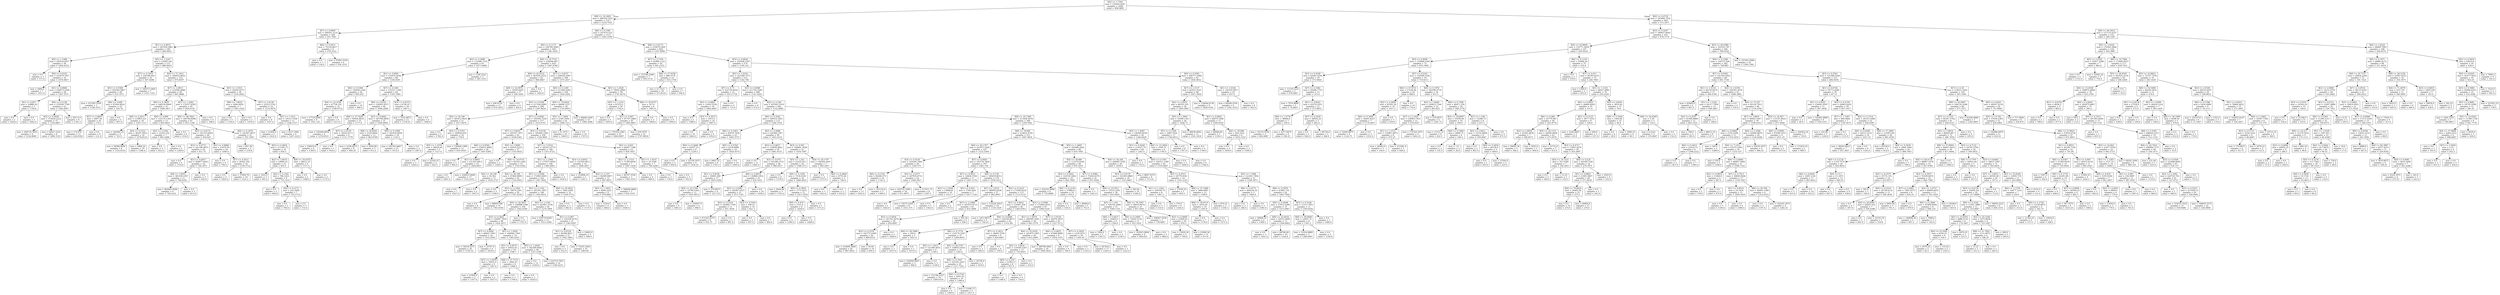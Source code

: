 digraph Tree {
node [shape=box] ;
0 [label="X[5] <= 1.7501\nmse = 332650.4281\nsamples = 2000\nvalue = 996.9805"] ;
1 [label="X[8] <= 16.2693\nmse = 268354.5355\nsamples = 1317\nvalue = 1216.7555"] ;
0 -> 1 [labeldistance=2.5, labelangle=45, headlabel="True"] ;
2 [label="X[7] <= 4.9999\nmse = 299201.2125\nsamples = 204\nvalue = 951.7941"] ;
1 -> 2 ;
3 [label="X[1] <= 0.9072\nmse = 287636.5861\nsamples = 195\nvalue = 982.8821"] ;
2 -> 3 ;
4 [label="X[5] <= 1.1488\nmse = 293034.6537\nsamples = 38\nvalue = 1404.6316"] ;
3 -> 4 ;
5 [label="mse = 0.0\nsamples = 3\nvalue = 571.0"] ;
4 -> 5 ;
6 [label="X[6] <= 0.0332\nmse = 253479.7927\nsamples = 35\nvalue = 1476.0857"] ;
4 -> 6 ;
7 [label="mse = 3468.0\nsamples = 7\nvalue = 1911.0"] ;
6 -> 7 ;
8 [label="X[1] <= 0.8884\nmse = 256873.2296\nsamples = 28\nvalue = 1367.3571"] ;
6 -> 8 ;
9 [label="X[1] <= 0.857\nmse = 10888.56\nsamples = 5\nvalue = 1756.8"] ;
8 -> 9 ;
10 [label="mse = 0.0\nsamples = 2\nvalue = 1629.0"] ;
9 -> 10 ;
11 [label="mse = 0.0\nsamples = 3\nvalue = 1842.0"] ;
9 -> 11 ;
12 [label="X[0] <= 0.1158\nmse = 270209.7769\nsamples = 23\nvalue = 1282.6957"] ;
8 -> 12 ;
13 [label="X[3] <= 0.5828\nmse = 374420.2222\nsamples = 15\nvalue = 1336.6667"] ;
12 -> 13 ;
14 [label="mse = 569718.7654\nsamples = 9\nvalue = 1234.8889"] ;
13 -> 14 ;
15 [label="mse = 42627.2222\nsamples = 6\nvalue = 1489.3333"] ;
13 -> 15 ;
16 [label="mse = 59113.0\nsamples = 8\nvalue = 1181.5"] ;
12 -> 16 ;
17 [label="X[5] <= 1.2147\nmse = 232857.84\nsamples = 157\nvalue = 880.8025"] ;
3 -> 17 ;
18 [label="X[7] <= 4.3414\nmse = 256196.942\nsamples = 35\nvalue = 567.0286"] ;
17 -> 18 ;
19 [label="X[3] <= 0.5589\nmse = 203562.5867\nsamples = 28\nvalue = 433.3571"] ;
18 -> 19 ;
20 [label="mse = 257283.5556\nsamples = 3\nvalue = 1338.3333"] ;
19 -> 20 ;
21 [label="X[6] <= 0.699\nmse = 87044.9024\nsamples = 25\nvalue = 324.76"] ;
19 -> 21 ;
22 [label="X[7] <= 2.8693\nmse = 2867.56\nsamples = 20\nvalue = 179.2"] ;
21 -> 22 ;
23 [label="mse = 174.876\nsamples = 11\nvalue = 226.8182"] ;
22 -> 23 ;
24 [label="mse = 0.0\nsamples = 9\nvalue = 121.0"] ;
22 -> 24 ;
25 [label="mse = 0.0\nsamples = 5\nvalue = 907.0"] ;
21 -> 25 ;
26 [label="mse = 109373.3469\nsamples = 7\nvalue = 1101.7143"] ;
18 -> 26 ;
27 [label="X[4] <= 71.3412\nmse = 189814.0822\nsamples = 122\nvalue = 970.8197"] ;
17 -> 27 ;
28 [label="X[7] <= 2.0813\nmse = 214366.4886\nsamples = 96\nvalue = 905.9688"] ;
27 -> 28 ;
29 [label="X[0] <= 0.3629\nmse = 248234.9469\nsamples = 31\nvalue = 1090.3871"] ;
28 -> 29 ;
30 [label="X[6] <= 0.2411\nmse = 114963.321\nsamples = 18\nvalue = 1397.1111"] ;
29 -> 30 ;
31 [label="mse = 263682.25\nsamples = 2\nvalue = 743.5"] ;
30 -> 31 ;
32 [label="X[3] <= 0.5322\nmse = 36297.4023\nsamples = 16\nvalue = 1478.8125"] ;
30 -> 32 ;
33 [label="mse = 59586.8056\nsamples = 6\nvalue = 1332.8333"] ;
32 -> 33 ;
34 [label="mse = 1866.24\nsamples = 10\nvalue = 1566.4"] ;
32 -> 34 ;
35 [label="X[6] <= 0.699\nmse = 122135.1361\nsamples = 13\nvalue = 665.6923"] ;
29 -> 35 ;
36 [label="X[2] <= 2.5302\nmse = 32165.102\nsamples = 7\nvalue = 965.4286"] ;
35 -> 36 ;
37 [label="mse = 0.0\nsamples = 5\nvalue = 852.0"] ;
36 -> 37 ;
38 [label="mse = 0.0\nsamples = 2\nvalue = 1249.0"] ;
36 -> 38 ;
39 [label="mse = 0.0\nsamples = 6\nvalue = 316.0"] ;
35 -> 39 ;
40 [label="X[1] <= 1.1962\nmse = 174257.8305\nsamples = 65\nvalue = 818.0154"] ;
28 -> 40 ;
41 [label="X[4] <= 48.7843\nmse = 166789.6098\nsamples = 61\nvalue = 852.1148"] ;
40 -> 41 ;
42 [label="X[3] <= 0.6174\nmse = 161510.0944\nsamples = 40\nvalue = 930.825"] ;
41 -> 42 ;
43 [label="X[3] <= 0.4773\nmse = 241186.0875\nsamples = 20\nvalue = 811.75"] ;
42 -> 43 ;
44 [label="mse = 0.0\nsamples = 4\nvalue = 1154.0"] ;
43 -> 44 ;
45 [label="X[3] <= 0.6057\nmse = 264877.9023\nsamples = 16\nvalue = 726.1875"] ;
43 -> 45 ;
46 [label="X[8] <= 3.0651\nmse = 381439.2397\nsamples = 11\nvalue = 760.8182"] ;
45 -> 46 ;
47 [label="mse = 465463.9506\nsamples = 9\nvalue = 749.2222"] ;
46 -> 47 ;
48 [label="mse = 0.0\nsamples = 2\nvalue = 813.0"] ;
46 -> 48 ;
49 [label="mse = 0.0\nsamples = 5\nvalue = 650.0"] ;
45 -> 49 ;
50 [label="X[1] <= 0.9884\nmse = 53476.39\nsamples = 20\nvalue = 1049.9"] ;
42 -> 50 ;
51 [label="mse = 0.0\nsamples = 6\nvalue = 794.0"] ;
50 -> 51 ;
52 [label="X[7] <= 4.5012\nmse = 36302.102\nsamples = 14\nvalue = 1159.5714"] ;
50 -> 52 ;
53 [label="mse = 0.0\nsamples = 4\nvalue = 1003.0"] ;
52 -> 53 ;
54 [label="mse = 37094.76\nsamples = 10\nvalue = 1222.2"] ;
52 -> 54 ;
55 [label="X[0] <= 0.1676\nmse = 142567.9637\nsamples = 21\nvalue = 702.1905"] ;
41 -> 55 ;
56 [label="mse = 807.36\nsamples = 5\nvalue = 278.8"] ;
55 -> 56 ;
57 [label="X[3] <= 0.4834\nmse = 113343.75\nsamples = 16\nvalue = 834.5"] ;
55 -> 57 ;
58 [label="X[2] <= 3.9474\nmse = 10090.25\nsamples = 12\nvalue = 655.5"] ;
57 -> 58 ;
59 [label="mse = 1922.0\nsamples = 3\nvalue = 491.0"] ;
58 -> 59 ;
60 [label="X[2] <= 5.1342\nmse = 786.2222\nsamples = 9\nvalue = 710.3333"] ;
58 -> 60 ;
61 [label="mse = 0.0\nsamples = 2\nvalue = 664.0"] ;
60 -> 61 ;
62 [label="X[0] <= 0.2171\nmse = 222.2449\nsamples = 7\nvalue = 723.5714"] ;
60 -> 62 ;
63 [label="mse = 0.0\nsamples = 2\nvalue = 700.0"] ;
62 -> 63 ;
64 [label="mse = 0.0\nsamples = 5\nvalue = 733.0"] ;
62 -> 64 ;
65 [label="X[8] <= 10.6376\nmse = 38612.25\nsamples = 4\nvalue = 1371.5"] ;
57 -> 65 ;
66 [label="mse = 0.0\nsamples = 2\nvalue = 1568.0"] ;
65 -> 66 ;
67 [label="mse = 0.0\nsamples = 2\nvalue = 1175.0"] ;
65 -> 67 ;
68 [label="mse = 0.0\nsamples = 4\nvalue = 298.0"] ;
40 -> 68 ;
69 [label="X[1] <= 1.0531\nmse = 26294.4275\nsamples = 26\nvalue = 1210.2692"] ;
27 -> 69 ;
70 [label="X[8] <= 7.6035\nmse = 5094.6939\nsamples = 7\nvalue = 1363.1429"] ;
69 -> 70 ;
71 [label="mse = 0.0\nsamples = 5\nvalue = 1318.0"] ;
70 -> 71 ;
72 [label="mse = 0.0\nsamples = 2\nvalue = 1476.0"] ;
70 -> 72 ;
73 [label="X[7] <= 2.0139\nmse = 22322.5762\nsamples = 19\nvalue = 1153.9474"] ;
69 -> 73 ;
74 [label="mse = 0.0\nsamples = 8\nvalue = 1027.0"] ;
73 -> 74 ;
75 [label="X[1] <= 1.1411\nmse = 18312.7438\nsamples = 11\nvalue = 1246.2727"] ;
73 -> 75 ;
76 [label="mse = 21904.0\nsamples = 2\nvalue = 1422.0"] ;
75 -> 76 ;
77 [label="mse = 9127.5062\nsamples = 9\nvalue = 1207.2222"] ;
75 -> 77 ;
78 [label="X[6] <= 0.5413\nmse = 75129.0617\nsamples = 9\nvalue = 278.2222"] ;
2 -> 78 ;
79 [label="mse = 0.0\nsamples = 3\nvalue = 134.0"] ;
78 -> 79 ;
80 [label="mse = 97093.5556\nsamples = 6\nvalue = 350.3333"] ;
78 -> 80 ;
81 [label="X[0] <= 0.1385\nmse = 247474.523\nsamples = 1113\nvalue = 1265.3199"] ;
1 -> 81 ;
82 [label="X[0] <= 0.1173\nmse = 236799.5649\nsamples = 509\nvalue = 1381.0295"] ;
81 -> 82 ;
83 [label="X[2] <= 4.2948\nmse = 172268.7335\nsamples = 91\nvalue = 1077.6484"] ;
82 -> 83 ;
84 [label="X[1] <= 0.9991\nmse = 155970.5656\nsamples = 88\nvalue = 1104.6591"] ;
83 -> 84 ;
85 [label="X[0] <= 0.1004\nmse = 150050.2344\nsamples = 24\nvalue = 893.625"] ;
84 -> 85 ;
86 [label="X[4] <= 22.2794\nmse = 47736.352\nsamples = 14\nvalue = 1189.0714"] ;
85 -> 86 ;
87 [label="mse = 17724.6094\nsamples = 8\nvalue = 1021.125"] ;
86 -> 87 ;
88 [label="mse = 0.0\nsamples = 6\nvalue = 1413.0"] ;
86 -> 88 ;
89 [label="mse = 0.0\nsamples = 10\nvalue = 480.0"] ;
85 -> 89 ;
90 [label="X[7] <= 4.1061\nmse = 135227.1306\nsamples = 64\nvalue = 1183.7969"] ;
84 -> 90 ;
91 [label="X[6] <= 0.0341\nmse = 158265.4537\nsamples = 46\nvalue = 1096.2609"] ;
90 -> 91 ;
92 [label="X[8] <= 27.7658\nmse = 95630.6933\nsamples = 15\nvalue = 1177.8"] ;
91 -> 92 ;
93 [label="mse = 105366.8056\nsamples = 6\nvalue = 1276.8333"] ;
92 -> 93 ;
94 [label="X[7] <= 2.0139\nmse = 78242.6173\nsamples = 9\nvalue = 1111.7778"] ;
92 -> 94 ;
95 [label="mse = 106032.0\nsamples = 4\nvalue = 1309.0"] ;
94 -> 95 ;
96 [label="mse = 0.0\nsamples = 5\nvalue = 954.0"] ;
94 -> 96 ;
97 [label="X[3] <= 0.6062\nmse = 183798.8658\nsamples = 31\nvalue = 1056.8065"] ;
91 -> 97 ;
98 [label="X[8] <= 26.8503\nmse = 5120.8402\nsamples = 13\nvalue = 963.0769"] ;
97 -> 98 ;
99 [label="mse = 2146.6875\nsamples = 8\nvalue = 994.25"] ;
98 -> 99 ;
100 [label="mse = 5836.96\nsamples = 5\nvalue = 913.2"] ;
98 -> 100 ;
101 [label="X[0] <= 0.1068\nmse = 301916.8056\nsamples = 18\nvalue = 1124.5"] ;
97 -> 101 ;
102 [label="mse = 345762.6667\nsamples = 15\nvalue = 1072.0"] ;
101 -> 102 ;
103 [label="mse = 0.0\nsamples = 3\nvalue = 1387.0"] ;
101 -> 103 ;
104 [label="X[3] <= 0.6375\nmse = 6726.25\nsamples = 18\nvalue = 1407.5"] ;
90 -> 104 ;
105 [label="mse = 7522.6875\nsamples = 12\nvalue = 1378.25"] ;
104 -> 105 ;
106 [label="mse = 0.0\nsamples = 6\nvalue = 1466.0"] ;
104 -> 106 ;
107 [label="mse = 1184.2222\nsamples = 3\nvalue = 285.3333"] ;
83 -> 107 ;
108 [label="X[4] <= 18.7732\nmse = 226448.487\nsamples = 418\nvalue = 1447.0766"] ;
82 -> 108 ;
109 [label="X[8] <= 42.9122\nmse = 367634.2222\nsamples = 24\nvalue = 984.6667"] ;
108 -> 109 ;
110 [label="X[8] <= 32.0976\nmse = 10450.6021\nsamples = 17\nvalue = 599.5294"] ;
109 -> 110 ;
111 [label="mse = 206.6116\nsamples = 11\nvalue = 674.5455"] ;
110 -> 111 ;
112 [label="mse = 0.0\nsamples = 6\nvalue = 462.0"] ;
110 -> 112 ;
113 [label="mse = 0.0\nsamples = 7\nvalue = 1920.0"] ;
109 -> 113 ;
114 [label="X[7] <= 4.6557\nmse = 204030.2097\nsamples = 394\nvalue = 1475.2437"] ;
108 -> 114 ;
115 [label="X[0] <= 0.1209\nmse = 211065.0262\nsamples = 336\nvalue = 1429.2262"] ;
114 -> 115 ;
116 [label="X[3] <= 0.5504\nmse = 217240.0985\nsamples = 298\nvalue = 1387.8624"] ;
115 -> 116 ;
117 [label="X[4] <= 28.196\nmse = 305412.9025\nsamples = 21\nvalue = 1017.0476"] ;
116 -> 117 ;
118 [label="mse = 0.0\nsamples = 5\nvalue = 1782.0"] ;
117 -> 118 ;
119 [label="X[3] <= 0.5355\nmse = 160850.625\nsamples = 16\nvalue = 778.0"] ;
117 -> 119 ;
120 [label="X[5] <= 1.1978\nmse = 36929.44\nsamples = 5\nvalue = 1127.4"] ;
119 -> 120 ;
121 [label="mse = 0.0\nsamples = 3\nvalue = 1264.0"] ;
120 -> 121 ;
122 [label="mse = 22350.25\nsamples = 2\nvalue = 922.5"] ;
120 -> 122 ;
123 [label="mse = 136464.1488\nsamples = 11\nvalue = 619.1818"] ;
119 -> 123 ;
124 [label="X[7] <= 0.0093\nmse = 199340.7539\nsamples = 277\nvalue = 1415.9747"] ;
116 -> 124 ;
125 [label="X[7] <= 0.0019\nmse = 160197.7457\nsamples = 83\nvalue = 1638.0361"] ;
124 -> 125 ;
126 [label="X[6] <= 0.0564\nmse = 230012.4985\nsamples = 26\nvalue = 1407.0385"] ;
125 -> 126 ;
127 [label="mse = 0.0\nsamples = 3\nvalue = 965.0"] ;
126 -> 127 ;
128 [label="X[1] <= 0.8893\nmse = 231203.0813\nsamples = 23\nvalue = 1464.6957"] ;
126 -> 128 ;
129 [label="mse = 0.0\nsamples = 6\nvalue = 1891.0"] ;
128 -> 129 ;
130 [label="mse = 226023.9446\nsamples = 17\nvalue = 1314.2353"] ;
128 -> 130 ;
131 [label="X[5] <= 1.0985\nmse = 92910.5214\nsamples = 57\nvalue = 1743.4035"] ;
125 -> 131 ;
132 [label="mse = 0.0\nsamples = 2\nvalue = 1204.0"] ;
131 -> 132 ;
133 [label="X[8] <= 16.9735\nmse = 85324.1269\nsamples = 55\nvalue = 1763.0182"] ;
131 -> 133 ;
134 [label="X[4] <= 28.196\nmse = 92.562\nsamples = 11\nvalue = 1934.2727"] ;
133 -> 134 ;
135 [label="mse = 0.0\nsamples = 7\nvalue = 1927.0"] ;
134 -> 135 ;
136 [label="mse = 0.0\nsamples = 4\nvalue = 1947.0"] ;
134 -> 136 ;
137 [label="X[4] <= 28.196\nmse = 97466.9809\nsamples = 44\nvalue = 1720.2045"] ;
133 -> 137 ;
138 [label="mse = 0.0\nsamples = 5\nvalue = 1199.0"] ;
137 -> 138 ;
139 [label="X[2] <= 2.1092\nmse = 70670.2301\nsamples = 39\nvalue = 1787.0256"] ;
137 -> 139 ;
140 [label="mse = 0.0\nsamples = 8\nvalue = 1801.0"] ;
139 -> 140 ;
141 [label="mse = 88844.308\nsamples = 31\nvalue = 1783.4194"] ;
139 -> 141 ;
142 [label="X[3] <= 0.6156\nmse = 185964.3392\nsamples = 194\nvalue = 1320.9691"] ;
124 -> 142 ;
143 [label="X[7] <= 3.5522\nmse = 182553.4715\nsamples = 180\nvalue = 1351.4722"] ;
142 -> 143 ;
144 [label="X[1] <= 1.1084\nmse = 175873.4959\nsamples = 166\nvalue = 1380.5843"] ;
143 -> 144 ;
145 [label="X[7] <= 2.9299\nmse = 172963.0093\nsamples = 162\nvalue = 1367.3642"] ;
144 -> 145 ;
146 [label="X[2] <= 2.1192\nmse = 181201.1857\nsamples = 148\nvalue = 1392.6014"] ;
145 -> 146 ;
147 [label="X[4] <= 44.5657\nmse = 146888.5396\nsamples = 104\nvalue = 1442.6346"] ;
146 -> 147 ;
148 [label="X[3] <= 0.5642\nmse = 150097.7018\nsamples = 98\nvalue = 1424.3673"] ;
147 -> 148 ;
149 [label="X[7] <= 0.4094\nmse = 69825.7483\nsamples = 24\nvalue = 1552.4583"] ;
148 -> 149 ;
150 [label="mse = 78218.5275\nsamples = 20\nvalue = 1539.35"] ;
149 -> 150 ;
151 [label="mse = 22707.0\nsamples = 4\nvalue = 1618.0"] ;
149 -> 151 ;
152 [label="X[1] <= 1.0505\nmse = 169084.7394\nsamples = 74\nvalue = 1382.8243"] ;
148 -> 152 ;
153 [label="X[1] <= 0.9574\nmse = 54032.61\nsamples = 10\nvalue = 1546.7"] ;
152 -> 153 ;
154 [label="X[7] <= 1.6478\nmse = 78552.0\nsamples = 4\nvalue = 1367.0"] ;
153 -> 154 ;
155 [label="mse = 21904.0\nsamples = 2\nvalue = 1107.0"] ;
154 -> 155 ;
156 [label="mse = 0.0\nsamples = 2\nvalue = 1627.0"] ;
154 -> 156 ;
157 [label="X[8] <= 27.7372\nmse = 1806.25\nsamples = 6\nvalue = 1666.5"] ;
153 -> 157 ;
158 [label="mse = 0.0\nsamples = 3\nvalue = 1709.0"] ;
157 -> 158 ;
159 [label="mse = 0.0\nsamples = 3\nvalue = 1624.0"] ;
157 -> 159 ;
160 [label="X[5] <= 1.2028\nmse = 182209.8584\nsamples = 64\nvalue = 1357.2188"] ;
152 -> 160 ;
161 [label="mse = 0.0\nsamples = 12\nvalue = 1430.0"] ;
160 -> 161 ;
162 [label="mse = 222753.7825\nsamples = 52\nvalue = 1340.4231"] ;
160 -> 162 ;
163 [label="mse = 0.0\nsamples = 6\nvalue = 1741.0"] ;
147 -> 163 ;
164 [label="X[2] <= 2.1362\nmse = 242401.3156\nsamples = 44\nvalue = 1274.3409"] ;
146 -> 164 ;
165 [label="mse = 476718.6391\nsamples = 13\nvalue = 1013.2308"] ;
164 -> 165 ;
166 [label="X[1] <= 0.887\nmse = 103558.4579\nsamples = 31\nvalue = 1383.8387"] ;
164 -> 166 ;
167 [label="X[1] <= 0.8728\nmse = 90398.8011\nsamples = 27\nvalue = 1441.2963"] ;
166 -> 167 ;
168 [label="mse = 0.0\nsamples = 2\nvalue = 912.0"] ;
167 -> 168 ;
169 [label="mse = 73425.3504\nsamples = 25\nvalue = 1483.64"] ;
167 -> 169 ;
170 [label="mse = 19683.0\nsamples = 4\nvalue = 996.0"] ;
166 -> 170 ;
171 [label="X[8] <= 18.5622\nmse = 7962.2449\nsamples = 14\nvalue = 1100.5714"] ;
145 -> 171 ;
172 [label="mse = 0.0\nsamples = 2\nvalue = 882.0"] ;
171 -> 172 ;
173 [label="mse = 0.0\nsamples = 12\nvalue = 1137.0"] ;
171 -> 173 ;
174 [label="mse = 0.0\nsamples = 4\nvalue = 1916.0"] ;
144 -> 174 ;
175 [label="X[3] <= 0.6052\nmse = 132556.0612\nsamples = 14\nvalue = 1006.2857"] ;
143 -> 175 ;
176 [label="mse = 310806.25\nsamples = 2\nvalue = 1241.5"] ;
175 -> 176 ;
177 [label="X[2] <= 2.107\nmse = 92089.9097\nsamples = 12\nvalue = 967.0833"] ;
175 -> 177 ;
178 [label="X[5] <= 1.1825\nmse = 6694.2222\nsamples = 9\nvalue = 978.6667"] ;
177 -> 178 ;
179 [label="mse = 7220.0\nsamples = 6\nvalue = 948.0"] ;
178 -> 179 ;
180 [label="mse = 0.0\nsamples = 3\nvalue = 1040.0"] ;
178 -> 180 ;
181 [label="mse = 346666.8889\nsamples = 3\nvalue = 932.3333"] ;
177 -> 181 ;
182 [label="X[3] <= 0.655\nmse = 64047.7398\nsamples = 14\nvalue = 928.7857"] ;
142 -> 182 ;
183 [label="X[2] <= 2.1514\nmse = 71390.6939\nsamples = 7\nvalue = 1097.1429"] ;
182 -> 183 ;
184 [label="mse = 40707.5556\nsamples = 3\nvalue = 1365.3333"] ;
183 -> 184 ;
185 [label="mse = 0.0\nsamples = 4\nvalue = 896.0"] ;
183 -> 185 ;
186 [label="X[1] <= 1.0531\nmse = 16.5306\nsamples = 7\nvalue = 760.4286"] ;
182 -> 186 ;
187 [label="mse = 0.0\nsamples = 2\nvalue = 754.0"] ;
186 -> 187 ;
188 [label="mse = 0.0\nsamples = 5\nvalue = 763.0"] ;
186 -> 188 ;
189 [label="X[4] <= 79.6024\nmse = 44000.1337\nsamples = 38\nvalue = 1753.6053"] ;
115 -> 189 ;
190 [label="X[5] <= 1.3944\nmse = 2340.3594\nsamples = 24\nvalue = 1690.125"] ;
189 -> 190 ;
191 [label="mse = 51.1071\nsamples = 14\nvalue = 1649.5"] ;
190 -> 191 ;
192 [label="mse = 0.0\nsamples = 10\nvalue = 1747.0"] ;
190 -> 192 ;
193 [label="mse = 96666.2449\nsamples = 14\nvalue = 1862.4286"] ;
189 -> 193 ;
194 [label="X[5] <= 1.2028\nmse = 79942.2806\nsamples = 58\nvalue = 1741.8276"] ;
114 -> 194 ;
195 [label="X[5] <= 1.1233\nmse = 81553.2\nsamples = 50\nvalue = 1702.6"] ;
194 -> 195 ;
196 [label="mse = 0.0\nsamples = 5\nvalue = 1855.0"] ;
195 -> 196 ;
197 [label="X[1] <= 0.997\nmse = 87747.2889\nsamples = 45\nvalue = 1685.6667"] ;
195 -> 197 ;
198 [label="mse = 170352.2382\nsamples = 23\nvalue = 1664.6087"] ;
197 -> 198 ;
199 [label="mse = 439.3079\nsamples = 22\nvalue = 1707.6818"] ;
197 -> 199 ;
200 [label="X[8] <= 29.4757\nmse = 147.0\nsamples = 8\nvalue = 1987.0"] ;
194 -> 200 ;
201 [label="mse = 0.0\nsamples = 2\nvalue = 1966.0"] ;
200 -> 201 ;
202 [label="mse = 0.0\nsamples = 6\nvalue = 1994.0"] ;
200 -> 202 ;
203 [label="X[6] <= 0.0173\nmse = 235679.3495\nsamples = 604\nvalue = 1167.8096"] ;
81 -> 203 ;
204 [label="X[7] <= 2.7339\nmse = 61980.1122\nsamples = 30\nvalue = 641.2333"] ;
203 -> 204 ;
205 [label="mse = 153186.2449\nsamples = 7\nvalue = 930.5714"] ;
204 -> 205 ;
206 [label="X[8] <= 27.6258\nmse = 988.3176\nsamples = 23\nvalue = 553.1739"] ;
204 -> 206 ;
207 [label="mse = 21.1523\nsamples = 16\nvalue = 573.8125"] ;
206 -> 207 ;
208 [label="mse = 0.0\nsamples = 7\nvalue = 506.0"] ;
206 -> 208 ;
209 [label="X[3] <= 0.6828\nmse = 229508.1587\nsamples = 574\nvalue = 1195.331"] ;
203 -> 209 ;
210 [label="X[5] <= 1.0234\nmse = 222189.7275\nsamples = 512\nvalue = 1162.748"] ;
209 -> 210 ;
211 [label="X[7] <= 4.73\nmse = 232730.6654\nsamples = 23\nvalue = 1613.1739"] ;
210 -> 211 ;
212 [label="X[3] <= 0.4801\nmse = 11043.5556\nsamples = 18\nvalue = 1862.6667"] ;
211 -> 212 ;
213 [label="mse = 0.0\nsamples = 2\nvalue = 1588.0"] ;
212 -> 213 ;
214 [label="X[3] <= 0.5673\nmse = 1815.0\nsamples = 16\nvalue = 1897.0"] ;
212 -> 214 ;
215 [label="mse = 0.0\nsamples = 10\nvalue = 1864.0"] ;
214 -> 215 ;
216 [label="mse = 0.0\nsamples = 6\nvalue = 1952.0"] ;
214 -> 216 ;
217 [label="mse = 0.0\nsamples = 5\nvalue = 715.0"] ;
211 -> 217 ;
218 [label="X[1] <= 0.8386\nmse = 211702.5283\nsamples = 489\nvalue = 1141.5624"] ;
210 -> 218 ;
219 [label="mse = 0.0\nsamples = 8\nvalue = 472.0"] ;
218 -> 219 ;
220 [label="X[2] <= 2.148\nmse = 207643.1919\nsamples = 481\nvalue = 1152.6985"] ;
218 -> 220 ;
221 [label="X[6] <= 0.3542\nmse = 168510.1823\nsamples = 112\nvalue = 1294.1518"] ;
220 -> 221 ;
222 [label="X[6] <= 0.1003\nmse = 95874.7438\nsamples = 22\nvalue = 1665.2727"] ;
221 -> 222 ;
223 [label="X[0] <= 0.2666\nmse = 91027.25\nsamples = 6\nvalue = 1239.5"] ;
222 -> 223 ;
224 [label="mse = 0.0\nsamples = 2\nvalue = 850.0"] ;
223 -> 224 ;
225 [label="mse = 22758.1875\nsamples = 4\nvalue = 1434.25"] ;
223 -> 225 ;
226 [label="X[0] <= 0.2704\nmse = 4218.8086\nsamples = 16\nvalue = 1824.9375"] ;
222 -> 226 ;
227 [label="mse = 9461.25\nsamples = 6\nvalue = 1791.5"] ;
226 -> 227 ;
228 [label="mse = 0.0\nsamples = 10\nvalue = 1845.0"] ;
226 -> 228 ;
229 [label="X[2] <= 2.0988\nmse = 144368.1567\nsamples = 90\nvalue = 1203.4333"] ;
221 -> 229 ;
230 [label="X[3] <= 0.4837\nmse = 119638.4843\nsamples = 59\nvalue = 1081.9153"] ;
229 -> 230 ;
231 [label="mse = 0.0\nsamples = 11\nvalue = 1485.0"] ;
230 -> 231 ;
232 [label="X[1] <= 0.975\nmse = 101288.3733\nsamples = 48\nvalue = 989.5417"] ;
230 -> 232 ;
233 [label="X[1] <= 0.9106\nmse = 30605.308\nsamples = 17\nvalue = 1093.5294"] ;
232 -> 233 ;
234 [label="X[4] <= 22.2794\nmse = 33746.5562\nsamples = 13\nvalue = 1055.4615"] ;
233 -> 234 ;
235 [label="mse = 0.0\nsamples = 9\nvalue = 1081.0"] ;
234 -> 235 ;
236 [label="mse = 104907.0\nsamples = 4\nvalue = 998.0"] ;
234 -> 236 ;
237 [label="mse = 379.6875\nsamples = 4\nvalue = 1217.25"] ;
233 -> 237 ;
238 [label="X[6] <= 0.8014\nmse = 130868.1852\nsamples = 31\nvalue = 932.5161"] ;
232 -> 238 ;
239 [label="X[2] <= 2.0382\nmse = 182467.6327\nsamples = 21\nvalue = 873.7143"] ;
238 -> 239 ;
240 [label="X[3] <= 0.5553\nmse = 343082.7769\nsamples = 11\nvalue = 921.3636"] ;
239 -> 240 ;
241 [label="mse = 471263.4375\nsamples = 8\nvalue = 932.75"] ;
240 -> 241 ;
242 [label="mse = 0.0\nsamples = 3\nvalue = 891.0"] ;
240 -> 242 ;
243 [label="X[3] <= 0.5424\nmse = 546.21\nsamples = 10\nvalue = 821.3"] ;
239 -> 243 ;
244 [label="mse = 0.0\nsamples = 3\nvalue = 857.0"] ;
243 -> 244 ;
245 [label="mse = 0.0\nsamples = 7\nvalue = 806.0"] ;
243 -> 245 ;
246 [label="mse = 0.0\nsamples = 10\nvalue = 1056.0"] ;
238 -> 246 ;
247 [label="X[3] <= 0.565\nmse = 109841.3028\nsamples = 31\nvalue = 1434.7097"] ;
229 -> 247 ;
248 [label="X[5] <= 1.243\nmse = 22433.651\nsamples = 24\nvalue = 1566.375"] ;
247 -> 248 ;
249 [label="mse = 0.0\nsamples = 8\nvalue = 1379.0"] ;
248 -> 249 ;
250 [label="X[0] <= 0.1595\nmse = 7318.4336\nsamples = 16\nvalue = 1660.0625"] ;
248 -> 250 ;
251 [label="mse = 4044.96\nsamples = 5\nvalue = 1763.2"] ;
250 -> 251 ;
252 [label="X[0] <= 0.3829\nmse = 1773.4215\nsamples = 11\nvalue = 1613.1818"] ;
250 -> 252 ;
253 [label="X[6] <= 0.418\nmse = 1521.0\nsamples = 8\nvalue = 1629.0"] ;
252 -> 253 ;
254 [label="mse = 0.0\nsamples = 4\nvalue = 1590.0"] ;
253 -> 254 ;
255 [label="mse = 0.0\nsamples = 4\nvalue = 1668.0"] ;
253 -> 255 ;
256 [label="mse = 0.0\nsamples = 3\nvalue = 1571.0"] ;
252 -> 256 ;
257 [label="X[4] <= 26.1707\nmse = 146304.2041\nsamples = 7\nvalue = 983.2857"] ;
247 -> 257 ;
258 [label="mse = 0.0\nsamples = 2\nvalue = 1575.0"] ;
257 -> 258 ;
259 [label="X[0] <= 0.2669\nmse = 8755.44\nsamples = 5\nvalue = 746.6"] ;
257 -> 259 ;
260 [label="mse = 0.0\nsamples = 3\nvalue = 823.0"] ;
259 -> 260 ;
261 [label="mse = 0.0\nsamples = 2\nvalue = 632.0"] ;
259 -> 261 ;
262 [label="X[8] <= 25.1589\nmse = 211604.4078\nsamples = 369\nvalue = 1109.7642"] ;
220 -> 262 ;
263 [label="X[8] <= 18.881\nmse = 214622.4792\nsamples = 313\nvalue = 1067.3834"] ;
262 -> 263 ;
264 [label="X[4] <= 26.1707\nmse = 221875.5428\nsamples = 227\nvalue = 1123.3304"] ;
263 -> 264 ;
265 [label="X[3] <= 0.5534\nmse = 316294.7944\nsamples = 40\nvalue = 1320.575"] ;
264 -> 265 ;
266 [label="X[6] <= 0.1521\nmse = 94266.375\nsamples = 16\nvalue = 1741.0"] ;
265 -> 266 ;
267 [label="mse = 0.0\nsamples = 13\nvalue = 1822.0"] ;
266 -> 267 ;
268 [label="mse = 351122.0\nsamples = 3\nvalue = 1390.0"] ;
266 -> 268 ;
269 [label="X[2] <= 2.6377\nmse = 267916.8733\nsamples = 24\nvalue = 1040.2917"] ;
265 -> 269 ;
270 [label="mse = 243752.3398\nsamples = 16\nvalue = 911.6875"] ;
269 -> 270 ;
271 [label="mse = 217011.75\nsamples = 8\nvalue = 1297.5"] ;
269 -> 271 ;
272 [label="X[7] <= 0.0093\nmse = 191576.7828\nsamples = 187\nvalue = 1081.139"] ;
264 -> 272 ;
273 [label="X[7] <= 0.0012\nmse = 22604.5744\nsamples = 17\nvalue = 1497.1176"] ;
272 -> 273 ;
274 [label="X[2] <= 2.3564\nmse = 15688.81\nsamples = 10\nvalue = 1412.7"] ;
273 -> 274 ;
275 [label="mse = 0.0\nsamples = 2\nvalue = 1402.0"] ;
274 -> 275 ;
276 [label="mse = 19575.2344\nsamples = 8\nvalue = 1415.375"] ;
274 -> 276 ;
277 [label="X[1] <= 0.955\nmse = 7760.2041\nsamples = 7\nvalue = 1617.7143"] ;
273 -> 277 ;
278 [label="mse = 0.0\nsamples = 5\nvalue = 1562.0"] ;
277 -> 278 ;
279 [label="mse = 0.0\nsamples = 2\nvalue = 1757.0"] ;
277 -> 279 ;
280 [label="X[0] <= 0.156\nmse = 189439.8012\nsamples = 170\nvalue = 1039.5412"] ;
272 -> 280 ;
281 [label="X[1] <= 1.0531\nmse = 188950.6556\nsamples = 57\nvalue = 892.8947"] ;
280 -> 281 ;
282 [label="X[7] <= 2.1906\nmse = 181974.9713\nsamples = 43\nvalue = 814.3488"] ;
281 -> 282 ;
283 [label="X[3] <= 0.5834\nmse = 191702.5679\nsamples = 38\nvalue = 854.8947"] ;
282 -> 283 ;
284 [label="X[3] <= 0.5278\nmse = 163772.6389\nsamples = 36\nvalue = 809.8333"] ;
283 -> 284 ;
285 [label="mse = 214699.3669\nsamples = 26\nvalue = 867.6923"] ;
284 -> 285 ;
286 [label="mse = 29.04\nsamples = 10\nvalue = 659.4"] ;
284 -> 286 ;
287 [label="mse = 0.0\nsamples = 2\nvalue = 1666.0"] ;
283 -> 287 ;
288 [label="mse = 595.36\nsamples = 5\nvalue = 506.2"] ;
282 -> 288 ;
289 [label="mse = 133226.2653\nsamples = 14\nvalue = 1134.1429"] ;
281 -> 289 ;
290 [label="X[3] <= 0.5223\nmse = 173366.9224\nsamples = 113\nvalue = 1113.5133"] ;
280 -> 290 ;
291 [label="X[1] <= 0.9612\nmse = 135667.456\nsamples = 46\nvalue = 1264.9783"] ;
290 -> 291 ;
292 [label="mse = 1912.6875\nsamples = 4\nvalue = 746.25"] ;
291 -> 292 ;
293 [label="X[6] <= 0.0488\nmse = 120338.8073\nsamples = 42\nvalue = 1314.381"] ;
291 -> 293 ;
294 [label="X[4] <= 56.3488\nmse = 294.0\nsamples = 5\nvalue = 1651.0"] ;
293 -> 294 ;
295 [label="mse = 0.0\nsamples = 3\nvalue = 1637.0"] ;
294 -> 295 ;
296 [label="mse = 0.0\nsamples = 2\nvalue = 1672.0"] ;
294 -> 296 ;
297 [label="X[6] <= 0.7174\nmse = 119179.3397\nsamples = 37\nvalue = 1268.8919"] ;
293 -> 297 ;
298 [label="X[5] <= 1.3013\nmse = 151380.5833\nsamples = 6\nvalue = 1149.5"] ;
297 -> 298 ;
299 [label="mse = 230940.6667\nsamples = 3\nvalue = 960.0"] ;
298 -> 299 ;
300 [label="mse = 0.0\nsamples = 3\nvalue = 1339.0"] ;
298 -> 300 ;
301 [label="X[4] <= 40.5797\nmse = 109653.9355\nsamples = 31\nvalue = 1292.0"] ;
297 -> 301 ;
302 [label="X[0] <= 0.1947\nmse = 103183.1653\nsamples = 29\nvalue = 1317.7241"] ;
301 -> 302 ;
303 [label="mse = 151186.2327\nsamples = 19\nvalue = 1284.6316"] ;
302 -> 303 ;
304 [label="X[0] <= 0.2742\nmse = 5943.24\nsamples = 10\nvalue = 1380.6"] ;
302 -> 304 ;
305 [label="mse = 0.0\nsamples = 6\nvalue = 1360.0"] ;
304 -> 305 ;
306 [label="mse = 13266.75\nsamples = 4\nvalue = 1411.5"] ;
304 -> 306 ;
307 [label="mse = 54756.0\nsamples = 2\nvalue = 919.0"] ;
301 -> 307 ;
308 [label="X[3] <= 0.5589\nmse = 172685.0555\nsamples = 67\nvalue = 1009.5224"] ;
290 -> 308 ;
309 [label="X[1] <= 1.0074\nmse = 206584.7645\nsamples = 38\nvalue = 843.1579"] ;
308 -> 309 ;
310 [label="X[7] <= 4.3612\nmse = 28005.5556\nsamples = 9\nvalue = 620.6667"] ;
309 -> 310 ;
311 [label="mse = 0.0\nsamples = 3\nvalue = 384.0"] ;
310 -> 311 ;
312 [label="mse = 0.0\nsamples = 6\nvalue = 739.0"] ;
310 -> 312 ;
313 [label="X[4] <= 55.0192\nmse = 241875.3365\nsamples = 29\nvalue = 912.2069"] ;
309 -> 313 ;
314 [label="X[2] <= 3.0432\nmse = 119184.5207\nsamples = 13\nvalue = 724.6923"] ;
313 -> 314 ;
315 [label="X[0] <= 0.229\nmse = 53361.0\nsamples = 8\nvalue = 957.0"] ;
314 -> 315 ;
316 [label="mse = 0.0\nsamples = 4\nvalue = 1188.0"] ;
315 -> 316 ;
317 [label="mse = 0.0\nsamples = 4\nvalue = 726.0"] ;
315 -> 317 ;
318 [label="mse = 0.0\nsamples = 5\nvalue = 353.0"] ;
314 -> 318 ;
319 [label="mse = 289780.4961\nsamples = 16\nvalue = 1064.5625"] ;
313 -> 319 ;
320 [label="X[7] <= 2.0139\nmse = 44476.3876\nsamples = 29\nvalue = 1227.5172"] ;
308 -> 320 ;
321 [label="X[6] <= 0.0655\nmse = 97068.8889\nsamples = 9\nvalue = 1054.3333"] ;
320 -> 321 ;
322 [label="mse = 0.0\nsamples = 4\nvalue = 706.0"] ;
321 -> 322 ;
323 [label="mse = 0.0\nsamples = 5\nvalue = 1333.0"] ;
321 -> 323 ;
324 [label="X[7] <= 4.5929\nmse = 1239.5475\nsamples = 20\nvalue = 1305.45"] ;
320 -> 324 ;
325 [label="mse = 46.9412\nsamples = 17\nvalue = 1320.0"] ;
324 -> 325 ;
326 [label="mse = 0.0\nsamples = 3\nvalue = 1223.0"] ;
324 -> 326 ;
327 [label="X[5] <= 1.4687\nmse = 165408.2062\nsamples = 86\nvalue = 919.7093"] ;
263 -> 327 ;
328 [label="X[4] <= 39.896\nmse = 113279.9164\nsamples = 60\nvalue = 870.1833"] ;
327 -> 328 ;
329 [label="X[3] <= 0.5622\nmse = 143530.1662\nsamples = 19\nvalue = 682.7895"] ;
328 -> 329 ;
330 [label="mse = 255552.0988\nsamples = 9\nvalue = 735.8889"] ;
329 -> 330 ;
331 [label="X[0] <= 0.2134\nmse = 37889.0\nsamples = 10\nvalue = 635.0"] ;
329 -> 331 ;
332 [label="mse = 0.0\nsamples = 5\nvalue = 518.0"] ;
331 -> 332 ;
333 [label="mse = 48400.0\nsamples = 5\nvalue = 752.0"] ;
331 -> 333 ;
334 [label="X[7] <= 0.0082\nmse = 75446.6579\nsamples = 41\nvalue = 957.0244"] ;
328 -> 334 ;
335 [label="mse = 0.0\nsamples = 3\nvalue = 1261.0"] ;
334 -> 335 ;
336 [label="X[8] <= 23.9511\nmse = 73532.2361\nsamples = 38\nvalue = 933.0263"] ;
334 -> 336 ;
337 [label="X[5] <= 1.243\nmse = 104192.2489\nsamples = 15\nvalue = 1049.1333"] ;
336 -> 337 ;
338 [label="X[6] <= 0.4427\nmse = 24483.0\nsamples = 4\nvalue = 1390.0"] ;
337 -> 338 ;
339 [label="mse = 3364.0\nsamples = 2\nvalue = 1541.0"] ;
338 -> 339 ;
340 [label="mse = 0.0\nsamples = 2\nvalue = 1239.0"] ;
338 -> 340 ;
341 [label="X[6] <= 0.2069\nmse = 75562.5124\nsamples = 11\nvalue = 925.1818"] ;
337 -> 341 ;
342 [label="mse = 103023.9844\nsamples = 8\nvalue = 940.625"] ;
341 -> 342 ;
343 [label="mse = 0.0\nsamples = 3\nvalue = 884.0"] ;
341 -> 343 ;
344 [label="X[4] <= 79.1947\nmse = 39010.9074\nsamples = 23\nvalue = 857.3043"] ;
336 -> 344 ;
345 [label="mse = 108267.5556\nsamples = 3\nvalue = 730.6667"] ;
344 -> 345 ;
346 [label="X[3] <= 0.4669\nmse = 25856.01\nsamples = 20\nvalue = 876.3"] ;
344 -> 346 ;
347 [label="mse = 13029.36\nsamples = 5\nvalue = 769.8"] ;
346 -> 347 ;
348 [label="mse = 25090.56\nsamples = 15\nvalue = 911.8"] ;
346 -> 348 ;
349 [label="X[4] <= 36.246\nmse = 266981.5385\nsamples = 26\nvalue = 1034.0"] ;
327 -> 349 ;
350 [label="X[3] <= 0.6178\nmse = 101493.8889\nsamples = 18\nvalue = 1327.6667"] ;
349 -> 350 ;
351 [label="mse = 392.04\nsamples = 10\nvalue = 1540.6"] ;
350 -> 351 ;
352 [label="X[1] <= 1.1261\nmse = 100350.75\nsamples = 8\nvalue = 1061.5"] ;
350 -> 352 ;
353 [label="mse = 0.0\nsamples = 2\nvalue = 514.0"] ;
352 -> 353 ;
354 [label="mse = 576.0\nsamples = 6\nvalue = 1244.0"] ;
352 -> 354 ;
355 [label="mse = 8697.9375\nsamples = 8\nvalue = 373.25"] ;
349 -> 355 ;
356 [label="X[5] <= 1.4687\nmse = 128584.9439\nsamples = 56\nvalue = 1346.6429"] ;
262 -> 356 ;
357 [label="X[1] <= 0.9248\nmse = 119527.75\nsamples = 48\nvalue = 1281.0"] ;
356 -> 357 ;
358 [label="mse = 0.0\nsamples = 3\nvalue = 710.0"] ;
357 -> 358 ;
359 [label="X[0] <= 0.1595\nmse = 104311.1289\nsamples = 45\nvalue = 1319.0667"] ;
357 -> 359 ;
360 [label="X[3] <= 0.4513\nmse = 18779.4541\nsamples = 14\nvalue = 1141.2143"] ;
359 -> 360 ;
361 [label="mse = 17030.25\nsamples = 2\nvalue = 854.5"] ;
360 -> 361 ;
362 [label="X[8] <= 37.1089\nmse = 3086.6667\nsamples = 12\nvalue = 1189.0"] ;
360 -> 362 ;
363 [label="X[8] <= 30.9119\nmse = 1816.29\nsamples = 10\nvalue = 1205.9"] ;
362 -> 363 ;
364 [label="mse = 0.0\nsamples = 7\nvalue = 1178.0"] ;
363 -> 364 ;
365 [label="mse = 0.0\nsamples = 3\nvalue = 1271.0"] ;
363 -> 365 ;
366 [label="mse = 870.25\nsamples = 2\nvalue = 1104.5"] ;
362 -> 366 ;
367 [label="X[5] <= 1.1606\nmse = 122201.7856\nsamples = 31\nvalue = 1399.3871"] ;
359 -> 367 ;
368 [label="X[6] <= 0.4771\nmse = 406224.24\nsamples = 5\nvalue = 1064.6"] ;
367 -> 368 ;
369 [label="mse = 0.0\nsamples = 2\nvalue = 284.0"] ;
368 -> 369 ;
370 [label="mse = 0.0\nsamples = 3\nvalue = 1585.0"] ;
368 -> 370 ;
371 [label="X[6] <= 0.5976\nmse = 41882.716\nsamples = 26\nvalue = 1463.7692"] ;
367 -> 371 ;
372 [label="X[0] <= 0.4048\nmse = 57933.5289\nsamples = 15\nvalue = 1515.0667"] ;
371 -> 372 ;
373 [label="mse = 30800.25\nsamples = 2\nvalue = 1308.5"] ;
372 -> 373 ;
374 [label="X[8] <= 32.4418\nmse = 54533.3609\nsamples = 13\nvalue = 1546.8462"] ;
372 -> 374 ;
375 [label="mse = 0.0\nsamples = 3\nvalue = 1621.0"] ;
374 -> 375 ;
376 [label="mse = 68748.84\nsamples = 10\nvalue = 1524.6"] ;
374 -> 376 ;
377 [label="X[3] <= 0.5338\nmse = 11513.7851\nsamples = 11\nvalue = 1393.8182"] ;
371 -> 377 ;
378 [label="X[8] <= 30.0609\nmse = 12001.75\nsamples = 8\nvalue = 1361.5"] ;
377 -> 378 ;
379 [label="mse = 31416.8889\nsamples = 3\nvalue = 1380.6667"] ;
378 -> 379 ;
380 [label="mse = 0.0\nsamples = 5\nvalue = 1350.0"] ;
378 -> 380 ;
381 [label="mse = 0.0\nsamples = 3\nvalue = 1480.0"] ;
377 -> 381 ;
382 [label="X[4] <= 15.2854\nmse = 1950.75\nsamples = 8\nvalue = 1740.5"] ;
356 -> 382 ;
383 [label="mse = 0.0\nsamples = 2\nvalue = 1664.0"] ;
382 -> 383 ;
384 [label="mse = 0.0\nsamples = 6\nvalue = 1766.0"] ;
382 -> 384 ;
385 [label="X[0] <= 0.5581\nmse = 208777.2084\nsamples = 62\nvalue = 1464.4032"] ;
209 -> 385 ;
386 [label="X[7] <= 2.5137\nmse = 81614.3225\nsamples = 48\nvalue = 1647.3958"] ;
385 -> 386 ;
387 [label="X[2] <= 2.6555\nmse = 60193.165\nsamples = 39\nvalue = 1605.5897"] ;
386 -> 387 ;
388 [label="X[5] <= 1.3944\nmse = 53999.1161\nsamples = 28\nvalue = 1646.75"] ;
387 -> 388 ;
389 [label="X[7] <= 0.1558\nmse = 1885.7024\nsamples = 17\nvalue = 1740.9412"] ;
388 -> 389 ;
390 [label="mse = 0.0\nsamples = 8\nvalue = 1787.0"] ;
389 -> 390 ;
391 [label="mse = 0.0\nsamples = 9\nvalue = 1700.0"] ;
389 -> 391 ;
392 [label="mse = 99636.6942\nsamples = 11\nvalue = 1501.1818"] ;
388 -> 392 ;
393 [label="X[1] <= 0.9842\nmse = 60670.3306\nsamples = 11\nvalue = 1500.8182"] ;
387 -> 393 ;
394 [label="mse = 84680.64\nsamples = 5\nvalue = 1339.4"] ;
393 -> 394 ;
395 [label="X[4] <= 39.896\nmse = 854.2222\nsamples = 6\nvalue = 1635.3333"] ;
393 -> 395 ;
396 [label="mse = 0.0\nsamples = 4\nvalue = 1656.0"] ;
395 -> 396 ;
397 [label="mse = 0.0\nsamples = 2\nvalue = 1594.0"] ;
395 -> 397 ;
398 [label="mse = 134046.9136\nsamples = 9\nvalue = 1828.5556"] ;
386 -> 398 ;
399 [label="X[1] <= 1.0326\nmse = 136319.2857\nsamples = 14\nvalue = 837.0"] ;
385 -> 399 ;
400 [label="mse = 84508.5556\nsamples = 6\nvalue = 1202.3333"] ;
399 -> 400 ;
401 [label="mse = 0.0\nsamples = 8\nvalue = 563.0"] ;
399 -> 401 ;
402 [label="X[0] <= 0.4718\nmse = 183900.7032\nsamples = 683\nvalue = 573.1977"] ;
0 -> 402 [labeldistance=2.5, labelangle=-45, headlabel="False"] ;
403 [label="X[3] <= 0.5297\nmse = 180657.8045\nsamples = 451\nvalue = 678.1774"] ;
402 -> 403 ;
404 [label="X[4] <= 43.8009\nmse = 135771.4059\nsamples = 147\nvalue = 450.9524"] ;
403 -> 404 ;
405 [label="X[3] <= 0.4606\nmse = 153868.4344\nsamples = 72\nvalue = 633.1944"] ;
404 -> 405 ;
406 [label="X[3] <= 0.4248\nmse = 62092.1636\nsamples = 18\nvalue = 373.9444"] ;
405 -> 406 ;
407 [label="mse = 11150.2222\nsamples = 3\nvalue = 676.6667"] ;
406 -> 407 ;
408 [label="X[7] <= 2.1082\nmse = 50286.7733\nsamples = 15\nvalue = 313.4"] ;
406 -> 408 ;
409 [label="mse = 7074.8889\nsamples = 3\nvalue = 74.6667"] ;
408 -> 409 ;
410 [label="X[1] <= 0.9022\nmse = 43279.2431\nsamples = 12\nvalue = 373.0833"] ;
408 -> 410 ;
411 [label="X[6] <= 1.3778\nmse = 38900.0\nsamples = 7\nvalue = 295.0"] ;
410 -> 411 ;
412 [label="mse = 35733.5556\nsamples = 3\nvalue = 462.6667"] ;
411 -> 412 ;
413 [label="mse = 4377.6875\nsamples = 4\nvalue = 169.25"] ;
411 -> 413 ;
414 [label="X[7] <= 4.1818\nmse = 28924.24\nsamples = 5\nvalue = 482.4"] ;
410 -> 414 ;
415 [label="mse = 0.0\nsamples = 3\nvalue = 560.0"] ;
414 -> 415 ;
416 [label="mse = 49729.0\nsamples = 2\nvalue = 366.0"] ;
414 -> 416 ;
417 [label="X[7] <= 0.5243\nmse = 154589.1636\nsamples = 54\nvalue = 719.6111"] ;
405 -> 417 ;
418 [label="X[4] <= 37.0721\nmse = 57236.04\nsamples = 20\nvalue = 896.6"] ;
417 -> 418 ;
419 [label="X[2] <= 4.5859\nmse = 85383.36\nsamples = 10\nvalue = 1017.2"] ;
418 -> 419 ;
420 [label="X[0] <= 0.3094\nmse = 34403.6327\nsamples = 7\nvalue = 1179.2857"] ;
419 -> 420 ;
421 [label="mse = 53266.6875\nsamples = 4\nvalue = 1124.75"] ;
420 -> 421 ;
422 [label="mse = 0.0\nsamples = 3\nvalue = 1252.0"] ;
420 -> 422 ;
423 [label="mse = 0.0\nsamples = 3\nvalue = 639.0"] ;
419 -> 423 ;
424 [label="mse = 0.0\nsamples = 10\nvalue = 776.0"] ;
418 -> 424 ;
425 [label="X[6] <= 0.1978\nmse = 182590.0735\nsamples = 34\nvalue = 615.5"] ;
417 -> 425 ;
426 [label="X[2] <= 3.4649\nmse = 230623.7344\nsamples = 16\nvalue = 803.625"] ;
425 -> 426 ;
427 [label="X[7] <= 2.1425\nmse = 236925.7431\nsamples = 12\nvalue = 670.9167"] ;
426 -> 427 ;
428 [label="X[1] <= 1.1515\nmse = 152867.6875\nsamples = 8\nvalue = 475.25"] ;
427 -> 428 ;
429 [label="mse = 29282.0\nsamples = 3\nvalue = 194.0"] ;
428 -> 429 ;
430 [label="mse = 151081.6\nsamples = 5\nvalue = 644.0"] ;
428 -> 430 ;
431 [label="mse = 175329.1875\nsamples = 4\nvalue = 1062.25"] ;
427 -> 431 ;
432 [label="mse = 379.6875\nsamples = 4\nvalue = 1201.75"] ;
426 -> 432 ;
433 [label="X[6] <= 0.7396\nmse = 80471.534\nsamples = 18\nvalue = 448.2778"] ;
425 -> 433 ;
434 [label="X[5] <= 30.8097\nmse = 35458.49\nsamples = 10\nvalue = 296.9"] ;
433 -> 434 ;
435 [label="mse = 15121.25\nsamples = 6\nvalue = 422.5"] ;
434 -> 435 ;
436 [label="X[0] <= 0.1804\nmse = 6806.75\nsamples = 4\nvalue = 108.5"] ;
434 -> 436 ;
437 [label="mse = 0.0\nsamples = 2\nvalue = 191.0"] ;
436 -> 437 ;
438 [label="mse = 1.0\nsamples = 2\nvalue = 26.0"] ;
436 -> 438 ;
439 [label="X[1] <= 1.108\nmse = 72288.75\nsamples = 8\nvalue = 637.5"] ;
433 -> 439 ;
440 [label="X[5] <= 2.6611\nmse = 72152.8889\nsamples = 6\nvalue = 559.6667"] ;
439 -> 440 ;
441 [label="mse = 0.0\nsamples = 2\nvalue = 861.0"] ;
440 -> 441 ;
442 [label="X[0] <= 0.2834\nmse = 40128.0\nsamples = 4\nvalue = 409.0"] ;
440 -> 442 ;
443 [label="mse = 0.0\nsamples = 2\nvalue = 593.0"] ;
442 -> 443 ;
444 [label="mse = 12544.0\nsamples = 2\nvalue = 225.0"] ;
442 -> 444 ;
445 [label="mse = 0.0\nsamples = 2\nvalue = 871.0"] ;
439 -> 445 ;
446 [label="X[0] <= 0.1118\nmse = 55906.24\nsamples = 75\nvalue = 276.0"] ;
404 -> 446 ;
447 [label="mse = 0.0\nsamples = 3\nvalue = 979.0"] ;
446 -> 447 ;
448 [label="X[7] <= 0.011\nmse = 36785.6233\nsamples = 72\nvalue = 246.7083"] ;
446 -> 448 ;
449 [label="mse = 1369.0\nsamples = 2\nvalue = 823.0"] ;
448 -> 449 ;
450 [label="X[1] <= 1.1103\nmse = 28037.4982\nsamples = 70\nvalue = 230.2429"] ;
448 -> 450 ;
451 [label="X[2] <= 6.8953\nmse = 26660.4945\nsamples = 55\nvalue = 271.6"] ;
450 -> 451 ;
452 [label="X[6] <= 0.485\nmse = 25779.087\nsamples = 49\nvalue = 291.8776"] ;
451 -> 452 ;
453 [label="X[2] <= 2.6959\nmse = 45302.6939\nsamples = 7\nvalue = 389.8571"] ;
452 -> 453 ;
454 [label="mse = 58095.36\nsamples = 5\nvalue = 360.2"] ;
453 -> 454 ;
455 [label="mse = 5625.0\nsamples = 2\nvalue = 464.0"] ;
453 -> 455 ;
456 [label="X[4] <= 54.1133\nmse = 20658.4858\nsamples = 42\nvalue = 275.5476"] ;
452 -> 456 ;
457 [label="mse = 31752.0\nsamples = 3\nvalue = 431.0"] ;
456 -> 457 ;
458 [label="X[3] <= 0.4717\nmse = 17803.2676\nsamples = 39\nvalue = 263.5897"] ;
456 -> 458 ;
459 [label="X[5] <= 10.7221\nmse = 701.9184\nsamples = 7\nvalue = 192.2857"] ;
458 -> 459 ;
460 [label="mse = 0.0\nsamples = 5\nvalue = 209.0"] ;
459 -> 460 ;
461 [label="mse = 12.25\nsamples = 2\nvalue = 150.5"] ;
459 -> 461 ;
462 [label="X[0] <= 0.224\nmse = 20188.7148\nsamples = 32\nvalue = 279.1875"] ;
458 -> 462 ;
463 [label="X[1] <= 0.9805\nmse = 21965.5867\nsamples = 28\nvalue = 271.6429"] ;
462 -> 463 ;
464 [label="X[4] <= 79.6024\nmse = 24483.36\nsamples = 25\nvalue = 275.2"] ;
463 -> 464 ;
465 [label="mse = 0.0\nsamples = 10\nvalue = 274.0"] ;
464 -> 465 ;
466 [label="mse = 40804.0\nsamples = 15\nvalue = 276.0"] ;
464 -> 466 ;
467 [label="mse = 0.0\nsamples = 3\nvalue = 242.0"] ;
463 -> 467 ;
468 [label="mse = 4563.0\nsamples = 4\nvalue = 332.0"] ;
462 -> 468 ;
469 [label="X[5] <= 6.5125\nmse = 3077.3333\nsamples = 6\nvalue = 106.0"] ;
451 -> 469 ;
470 [label="mse = 2144.6667\nsamples = 3\nvalue = 65.0"] ;
469 -> 470 ;
471 [label="mse = 648.0\nsamples = 3\nvalue = 147.0"] ;
469 -> 471 ;
472 [label="X[2] <= 4.8041\nmse = 3819.44\nsamples = 15\nvalue = 78.6"] ;
450 -> 472 ;
473 [label="X[0] <= 0.1944\nmse = 1440.96\nsamples = 10\nvalue = 40.8"] ;
472 -> 473 ;
474 [label="mse = 0.0\nsamples = 6\nvalue = 29.0"] ;
473 -> 474 ;
475 [label="mse = 3080.25\nsamples = 4\nvalue = 58.5"] ;
473 -> 475 ;
476 [label="X[8] <= 24.0369\nmse = 3.36\nsamples = 5\nvalue = 154.2"] ;
472 -> 476 ;
477 [label="mse = 0.2222\nsamples = 3\nvalue = 155.6667"] ;
476 -> 477 ;
478 [label="mse = 0.0\nsamples = 2\nvalue = 152.0"] ;
476 -> 478 ;
479 [label="X[5] <= 44.6386\nmse = 165323.767\nsamples = 304\nvalue = 788.0526"] ;
403 -> 479 ;
480 [label="X[0] <= 0.1306\nmse = 144737.926\nsamples = 282\nvalue = 748.883"] ;
479 -> 480 ;
481 [label="X[7] <= 0.9362\nmse = 161393.0263\nsamples = 69\nvalue = 941.7536"] ;
480 -> 481 ;
482 [label="X[1] <= 1.0116\nmse = 66150.8374\nsamples = 17\nvalue = 490.4706"] ;
481 -> 482 ;
483 [label="mse = 42849.0\nsamples = 2\nvalue = 807.0"] ;
482 -> 483 ;
484 [label="X[1] <= 1.1524\nmse = 54117.7956\nsamples = 15\nvalue = 448.2667"] ;
482 -> 484 ;
485 [label="X[2] <= 6.2597\nmse = 61498.8889\nsamples = 12\nvalue = 483.3333"] ;
484 -> 485 ;
486 [label="mse = 768.0\nsamples = 4\nvalue = 395.0"] ;
485 -> 486 ;
487 [label="mse = 86012.25\nsamples = 8\nvalue = 527.5"] ;
485 -> 487 ;
488 [label="mse = 0.0\nsamples = 3\nvalue = 308.0"] ;
484 -> 488 ;
489 [label="X[2] <= 2.0339\nmse = 104183.3976\nsamples = 52\nvalue = 1089.2885"] ;
481 -> 489 ;
490 [label="mse = 0.0\nsamples = 4\nvalue = 535.0"] ;
489 -> 490 ;
491 [label="X[4] <= 73.257\nmse = 85128.7912\nsamples = 48\nvalue = 1135.4792"] ;
489 -> 491 ;
492 [label="X[7] <= 3.8831\nmse = 58402.1907\nsamples = 39\nvalue = 1196.4103"] ;
491 -> 492 ;
493 [label="X[6] <= 0.6666\nmse = 2742.4298\nsamples = 11\nvalue = 1374.5455"] ;
492 -> 493 ;
494 [label="X[6] <= 0.4011\nmse = 236.6173\nsamples = 9\nvalue = 1398.2222"] ;
493 -> 494 ;
495 [label="mse = 0.0\nsamples = 2\nvalue = 1427.0"] ;
494 -> 495 ;
496 [label="mse = 0.0\nsamples = 7\nvalue = 1390.0"] ;
494 -> 496 ;
497 [label="mse = 144.0\nsamples = 2\nvalue = 1268.0"] ;
493 -> 497 ;
498 [label="X[6] <= 2.2368\nmse = 62904.8878\nsamples = 28\nvalue = 1126.4286"] ;
492 -> 498 ;
499 [label="X[4] <= 7.1411\nmse = 63375.1094\nsamples = 24\nvalue = 1153.125"] ;
498 -> 499 ;
500 [label="mse = 518.0\nsamples = 3\nvalue = 1548.0"] ;
499 -> 500 ;
501 [label="X[6] <= 0.6666\nmse = 46897.3469\nsamples = 21\nvalue = 1096.7143"] ;
499 -> 501 ;
502 [label="X[1] <= 0.9835\nmse = 11664.0\nsamples = 4\nvalue = 867.0"] ;
501 -> 502 ;
503 [label="mse = 0.0\nsamples = 2\nvalue = 759.0"] ;
502 -> 503 ;
504 [label="mse = 0.0\nsamples = 2\nvalue = 975.0"] ;
502 -> 504 ;
505 [label="X[7] <= 4.7913\nmse = 39849.9446\nsamples = 17\nvalue = 1150.7647"] ;
501 -> 505 ;
506 [label="X[1] <= 0.8519\nmse = 24.7934\nsamples = 11\nvalue = 1094.5455"] ;
505 -> 506 ;
507 [label="mse = 0.0\nsamples = 5\nvalue = 1100.0"] ;
506 -> 507 ;
508 [label="mse = 0.0\nsamples = 6\nvalue = 1090.0"] ;
506 -> 508 ;
509 [label="X[8] <= 20.708\nmse = 96445.1389\nsamples = 6\nvalue = 1253.8333"] ;
505 -> 509 ;
510 [label="mse = 0.0\nsamples = 2\nvalue = 1197.0"] ;
509 -> 510 ;
511 [label="mse = 142245.1875\nsamples = 4\nvalue = 1282.25"] ;
509 -> 511 ;
512 [label="mse = 30150.1875\nsamples = 4\nvalue = 966.25"] ;
498 -> 512 ;
513 [label="X[5] <= 24.947\nmse = 115141.8025\nsamples = 9\nvalue = 871.4444"] ;
491 -> 513 ;
514 [label="X[6] <= 0.8083\nmse = 87648.1875\nsamples = 4\nvalue = 1031.25"] ;
513 -> 514 ;
515 [label="mse = 0.0\nsamples = 2\nvalue = 1073.0"] ;
514 -> 515 ;
516 [label="mse = 171810.25\nsamples = 2\nvalue = 989.5"] ;
514 -> 516 ;
517 [label="mse = 100362.24\nsamples = 5\nvalue = 743.6"] ;
513 -> 517 ;
518 [label="X[3] <= 0.5563\nmse = 123388.5506\nsamples = 213\nvalue = 686.4038"] ;
480 -> 518 ;
519 [label="X[1] <= 0.8744\nmse = 79773.4286\nsamples = 70\nvalue = 877.0"] ;
518 -> 519 ;
520 [label="X[1] <= 0.8391\nmse = 154642.9587\nsamples = 11\nvalue = 447.3636"] ;
519 -> 520 ;
521 [label="mse = 0.0\nsamples = 2\nvalue = 38.0"] ;
520 -> 521 ;
522 [label="mse = 143492.8889\nsamples = 9\nvalue = 538.3333"] ;
520 -> 522 ;
523 [label="X[3] <= 0.5378\nmse = 24983.8202\nsamples = 59\nvalue = 957.1017"] ;
519 -> 523 ;
524 [label="X[7] <= 1.1567\nmse = 660.4082\nsamples = 7\nvalue = 1187.8571"] ;
523 -> 524 ;
525 [label="mse = 163.84\nsamples = 5\nvalue = 1202.6"] ;
524 -> 525 ;
526 [label="mse = 0.0\nsamples = 2\nvalue = 1151.0"] ;
524 -> 526 ;
527 [label="X[2] <= 2.1514\nmse = 20125.1908\nsamples = 52\nvalue = 926.0385"] ;
523 -> 527 ;
528 [label="X[6] <= 0.6285\nmse = 24512.3125\nsamples = 16\nvalue = 1027.25"] ;
527 -> 528 ;
529 [label="mse = 38263.0612\nsamples = 7\nvalue = 927.2857"] ;
528 -> 529 ;
530 [label="mse = 0.0\nsamples = 9\nvalue = 1105.0"] ;
528 -> 530 ;
531 [label="X[8] <= 17.2895\nmse = 11599.108\nsamples = 36\nvalue = 881.0556"] ;
527 -> 531 ;
532 [label="mse = 65536.0\nsamples = 2\nvalue = 614.0"] ;
531 -> 532 ;
533 [label="X[0] <= 0.3639\nmse = 3984.3564\nsamples = 34\nvalue = 896.7647"] ;
531 -> 533 ;
534 [label="X[0] <= 0.2134\nmse = 1319.7574\nsamples = 29\nvalue = 918.9655"] ;
533 -> 534 ;
535 [label="X[6] <= 0.6456\nmse = 1695.1142\nsamples = 17\nvalue = 903.9412"] ;
534 -> 535 ;
536 [label="mse = 0.0\nsamples = 3\nvalue = 815.0"] ;
535 -> 536 ;
537 [label="mse = 0.0\nsamples = 14\nvalue = 923.0"] ;
535 -> 537 ;
538 [label="X[0] <= 0.3\nmse = 15.1875\nsamples = 12\nvalue = 940.25"] ;
534 -> 538 ;
539 [label="mse = 0.0\nsamples = 3\nvalue = 947.0"] ;
538 -> 539 ;
540 [label="mse = 0.0\nsamples = 9\nvalue = 938.0"] ;
538 -> 540 ;
541 [label="mse = 0.0\nsamples = 5\nvalue = 768.0"] ;
533 -> 541 ;
542 [label="X[7] <= 4.18\nmse = 118251.5205\nsamples = 143\nvalue = 593.1049"] ;
518 -> 542 ;
543 [label="X[8] <= 42.9007\nmse = 106116.3248\nsamples = 84\nvalue = 477.3571"] ;
542 -> 543 ;
544 [label="X[7] <= 4.1335\nmse = 85247.3702\nsamples = 81\nvalue = 449.0123"] ;
543 -> 544 ;
545 [label="X[2] <= 3.8816\nmse = 86829.847\nsamples = 72\nvalue = 480.7639"] ;
544 -> 545 ;
546 [label="X[8] <= 37.8994\nmse = 84447.4414\nsamples = 36\nvalue = 611.9444"] ;
545 -> 546 ;
547 [label="X[4] <= 49.4118\nmse = 68887.1478\nsamples = 33\nvalue = 567.9394"] ;
546 -> 547 ;
548 [label="X[5] <= 6.2575\nmse = 35731.551\nsamples = 14\nvalue = 433.8571"] ;
547 -> 548 ;
549 [label="mse = 392.0\nsamples = 3\nvalue = 190.0"] ;
548 -> 549 ;
550 [label="X[0] <= 0.2214\nmse = 24728.4132\nsamples = 11\nvalue = 500.3636"] ;
548 -> 550 ;
551 [label="mse = 0.0\nsamples = 4\nvalue = 397.0"] ;
550 -> 551 ;
552 [label="X[4] <= 26.6585\nmse = 29265.102\nsamples = 7\nvalue = 559.4286"] ;
550 -> 552 ;
553 [label="mse = 0.0\nsamples = 2\nvalue = 661.0"] ;
552 -> 553 ;
554 [label="mse = 35193.76\nsamples = 5\nvalue = 518.8"] ;
552 -> 554 ;
555 [label="X[3] <= 0.5837\nmse = 70309.6676\nsamples = 19\nvalue = 666.7368"] ;
547 -> 555 ;
556 [label="X[7] <= 4.0461\nmse = 7462.9375\nsamples = 8\nvalue = 824.25"] ;
555 -> 556 ;
557 [label="mse = 9063.04\nsamples = 5\nvalue = 791.4"] ;
556 -> 557 ;
558 [label="mse = 0.0\nsamples = 3\nvalue = 879.0"] ;
556 -> 558 ;
559 [label="X[2] <= 3.0757\nmse = 84849.6033\nsamples = 11\nvalue = 552.1818"] ;
555 -> 559 ;
560 [label="X[0] <= 0.3684\nmse = 97989.8594\nsamples = 8\nvalue = 608.125"] ;
559 -> 560 ;
561 [label="mse = 148099.36\nsamples = 5\nvalue = 647.2"] ;
560 -> 561 ;
562 [label="mse = 7688.0\nsamples = 3\nvalue = 543.0"] ;
560 -> 562 ;
563 [label="mse = 19208.0\nsamples = 3\nvalue = 403.0"] ;
559 -> 563 ;
564 [label="mse = 0.0\nsamples = 3\nvalue = 1096.0"] ;
546 -> 564 ;
565 [label="X[5] <= 4.7132\nmse = 54795.5764\nsamples = 36\nvalue = 349.5833"] ;
545 -> 565 ;
566 [label="X[8] <= 4.7795\nmse = 50563.44\nsamples = 5\nvalue = 640.6"] ;
565 -> 566 ;
567 [label="mse = 0.0\nsamples = 2\nvalue = 916.0"] ;
566 -> 567 ;
568 [label="mse = 0.0\nsamples = 3\nvalue = 457.0"] ;
566 -> 568 ;
569 [label="X[3] <= 0.6464\nmse = 39615.1967\nsamples = 31\nvalue = 302.6452"] ;
565 -> 569 ;
570 [label="X[7] <= 3.4815\nmse = 46302.84\nsamples = 20\nvalue = 357.4"] ;
569 -> 570 ;
571 [label="X[3] <= 0.6134\nmse = 35836.321\nsamples = 18\nvalue = 317.8889"] ;
570 -> 571 ;
572 [label="X[0] <= 0.2526\nmse = 11401.3889\nsamples = 12\nvalue = 253.6667"] ;
571 -> 572 ;
573 [label="X[5] <= 23.6555\nmse = 6886.4722\nsamples = 6\nvalue = 174.1667"] ;
572 -> 573 ;
574 [label="X[4] <= 52.5091\nmse = 6164.25\nsamples = 4\nvalue = 150.5"] ;
573 -> 574 ;
575 [label="mse = 2970.25\nsamples = 2\nvalue = 82.5"] ;
574 -> 575 ;
576 [label="mse = 110.25\nsamples = 2\nvalue = 218.5"] ;
574 -> 576 ;
577 [label="mse = 4970.25\nsamples = 2\nvalue = 221.5"] ;
573 -> 577 ;
578 [label="X[5] <= 25.2184\nmse = 3275.8056\nsamples = 6\nvalue = 333.1667"] ;
572 -> 578 ;
579 [label="X[8] <= 21.7493\nmse = 1111.6875\nsamples = 4\nvalue = 298.25"] ;
578 -> 579 ;
580 [label="mse = 12.25\nsamples = 2\nvalue = 331.5"] ;
579 -> 580 ;
581 [label="mse = 0.0\nsamples = 2\nvalue = 265.0"] ;
579 -> 581 ;
582 [label="mse = 289.0\nsamples = 2\nvalue = 403.0"] ;
578 -> 582 ;
583 [label="mse = 59959.2222\nsamples = 6\nvalue = 446.3333"] ;
571 -> 583 ;
584 [label="mse = 0.0\nsamples = 2\nvalue = 713.0"] ;
570 -> 584 ;
585 [label="X[5] <= 33.8106\nmse = 12093.719\nsamples = 11\nvalue = 203.0909"] ;
569 -> 585 ;
586 [label="X[6] <= 1.1378\nmse = 10477.7143\nsamples = 7\nvalue = 250.0"] ;
585 -> 586 ;
587 [label="mse = 0.0\nsamples = 3\nvalue = 313.0"] ;
586 -> 587 ;
588 [label="X[6] <= 2.2726\nmse = 13126.6875\nsamples = 4\nvalue = 202.75"] ;
586 -> 588 ;
589 [label="mse = 11342.25\nsamples = 2\nvalue = 157.5"] ;
588 -> 589 ;
590 [label="mse = 10816.0\nsamples = 2\nvalue = 248.0"] ;
588 -> 590 ;
591 [label="mse = 4332.0\nsamples = 4\nvalue = 121.0"] ;
585 -> 591 ;
592 [label="mse = 0.0\nsamples = 9\nvalue = 195.0"] ;
544 -> 592 ;
593 [label="mse = 62186.8889\nsamples = 3\nvalue = 1242.6667"] ;
543 -> 593 ;
594 [label="X[0] <= 0.4203\nmse = 89297.4134\nsamples = 59\nvalue = 757.8983"] ;
542 -> 594 ;
595 [label="X[4] <= 13.762\nmse = 57639.2303\nsamples = 51\nvalue = 836.4902"] ;
594 -> 595 ;
596 [label="mse = 102880.6875\nsamples = 4\nvalue = 418.25"] ;
595 -> 596 ;
597 [label="X[8] <= 21.9623\nmse = 37634.6736\nsamples = 47\nvalue = 872.0851"] ;
595 -> 597 ;
598 [label="X[1] <= 0.8872\nmse = 36336.7744\nsamples = 25\nvalue = 791.84"] ;
597 -> 598 ;
599 [label="X[6] <= 0.6387\nmse = 37280.9439\nsamples = 14\nvalue = 720.6429"] ;
598 -> 599 ;
600 [label="mse = 1587.0\nsamples = 4\nvalue = 592.0"] ;
599 -> 600 ;
601 [label="X[0] <= 0.1716\nmse = 42291.09\nsamples = 10\nvalue = 772.1"] ;
599 -> 601 ;
602 [label="mse = 0.0\nsamples = 4\nvalue = 608.0"] ;
601 -> 602 ;
603 [label="X[7] <= 4.8906\nmse = 40564.25\nsamples = 6\nvalue = 881.5"] ;
601 -> 603 ;
604 [label="mse = 567.1875\nsamples = 4\nvalue = 1023.25"] ;
603 -> 604 ;
605 [label="mse = 0.0\nsamples = 2\nvalue = 598.0"] ;
603 -> 605 ;
606 [label="X[1] <= 0.905\nmse = 20472.6116\nsamples = 11\nvalue = 882.4545"] ;
598 -> 606 ;
607 [label="mse = 15500.25\nsamples = 4\nvalue = 1024.5"] ;
606 -> 607 ;
608 [label="X[8] <= 8.819\nmse = 5195.9184\nsamples = 7\nvalue = 801.2857"] ;
606 -> 608 ;
609 [label="mse = 0.0\nsamples = 3\nvalue = 843.0"] ;
608 -> 609 ;
610 [label="X[2] <= 4.0501\nmse = 6809.0\nsamples = 4\nvalue = 770.0"] ;
608 -> 610 ;
611 [label="mse = 13456.0\nsamples = 2\nvalue = 779.0"] ;
610 -> 611 ;
612 [label="mse = 0.0\nsamples = 2\nvalue = 761.0"] ;
610 -> 612 ;
613 [label="X[5] <= 23.662\nmse = 23477.0165\nsamples = 22\nvalue = 963.2727"] ;
597 -> 613 ;
614 [label="X[1] <= 1.1587\nmse = 3127.25\nsamples = 14\nvalue = 1008.5"] ;
613 -> 614 ;
615 [label="X[1] <= 0.997\nmse = 536.9097\nsamples = 12\nvalue = 987.4167"] ;
614 -> 615 ;
616 [label="mse = 0.0\nsamples = 7\nvalue = 1007.0"] ;
615 -> 616 ;
617 [label="mse = 0.0\nsamples = 5\nvalue = 960.0"] ;
615 -> 617 ;
618 [label="mse = 0.0\nsamples = 2\nvalue = 1135.0"] ;
614 -> 618 ;
619 [label="mse = 49245.1094\nsamples = 8\nvalue = 884.125"] ;
613 -> 619 ;
620 [label="mse = 717.6094\nsamples = 8\nvalue = 256.875"] ;
594 -> 620 ;
621 [label="mse = 157442.2996\nsamples = 22\nvalue = 1290.1364"] ;
479 -> 621 ;
622 [label="X[4] <= 46.3933\nmse = 127133.4337\nsamples = 232\nvalue = 369.1207"] ;
402 -> 622 ;
623 [label="X[5] <= 3.0256\nmse = 176362.3066\nsamples = 124\nvalue = 463.5887"] ;
622 -> 623 ;
624 [label="X[5] <= 2.4782\nmse = 52917.4286\nsamples = 7\nvalue = 862.0"] ;
623 -> 624 ;
625 [label="mse = 0.0\nsamples = 2\nvalue = 1131.0"] ;
624 -> 625 ;
626 [label="mse = 33562.24\nsamples = 5\nvalue = 754.4"] ;
624 -> 626 ;
627 [label="X[8] <= 14.7484\nmse = 173682.9557\nsamples = 117\nvalue = 439.7521"] ;
623 -> 627 ;
628 [label="X[5] <= 28.8345\nmse = 201921.4154\nsamples = 82\nvalue = 506.4268"] ;
627 -> 628 ;
629 [label="X[4] <= 13.0548\nmse = 199875.4668\nsamples = 79\nvalue = 525.2785"] ;
628 -> 629 ;
630 [label="X[1] <= 0.8726\nmse = 8836.0\nsamples = 4\nvalue = 883.0"] ;
629 -> 630 ;
631 [label="mse = 0.0\nsamples = 2\nvalue = 789.0"] ;
630 -> 631 ;
632 [label="mse = 0.0\nsamples = 2\nvalue = 977.0"] ;
630 -> 632 ;
633 [label="X[0] <= 0.6045\nmse = 202875.4667\nsamples = 75\nvalue = 506.2"] ;
629 -> 633 ;
634 [label="mse = 49.0\nsamples = 2\nvalue = 13.0"] ;
633 -> 634 ;
635 [label="X[0] <= 0.7013\nmse = 201585.4926\nsamples = 73\nvalue = 519.7123"] ;
633 -> 635 ;
636 [label="mse = 0.0\nsamples = 3\nvalue = 697.0"] ;
635 -> 636 ;
637 [label="X[8] <= 5.5365\nmse = 208820.1012\nsamples = 70\nvalue = 512.1143"] ;
635 -> 637 ;
638 [label="X[4] <= 42.7032\nmse = 208069.7137\nsamples = 68\nvalue = 526.1471"] ;
637 -> 638 ;
639 [label="mse = 231.04\nsamples = 5\nvalue = 425.6"] ;
638 -> 639 ;
640 [label="X[3] <= 0.5504\nmse = 223698.8093\nsamples = 63\nvalue = 534.127"] ;
638 -> 640 ;
641 [label="X[2] <= 2.1092\nmse = 229720.745\nsamples = 61\nvalue = 527.6721"] ;
640 -> 641 ;
642 [label="mse = 0.0\nsamples = 2\nvalue = 490.0"] ;
641 -> 642 ;
643 [label="X[3] <= 0.5223\nmse = 237458.15\nsamples = 59\nvalue = 528.9492"] ;
641 -> 643 ;
644 [label="mse = 314035.7414\nsamples = 37\nvalue = 530.6486"] ;
643 -> 644 ;
645 [label="mse = 108655.5372\nsamples = 22\nvalue = 526.0909"] ;
643 -> 645 ;
646 [label="mse = 0.0\nsamples = 2\nvalue = 731.0"] ;
640 -> 646 ;
647 [label="mse = 0.0\nsamples = 2\nvalue = 35.0"] ;
637 -> 647 ;
648 [label="mse = 0.0\nsamples = 3\nvalue = 10.0"] ;
628 -> 648 ;
649 [label="X[5] <= 10.8823\nmse = 72707.7339\nsamples = 35\nvalue = 283.5429"] ;
627 -> 649 ;
650 [label="X[8] <= 16.5498\nmse = 49240.5455\nsamples = 11\nvalue = 470.0"] ;
649 -> 650 ;
651 [label="X[1] <= 0.9128\nmse = 27556.0\nsamples = 4\nvalue = 272.0"] ;
650 -> 651 ;
652 [label="mse = 0.0\nsamples = 2\nvalue = 438.0"] ;
651 -> 652 ;
653 [label="mse = 0.0\nsamples = 2\nvalue = 106.0"] ;
651 -> 653 ;
654 [label="X[2] <= 3.5099\nmse = 26428.1224\nsamples = 7\nvalue = 583.1429"] ;
650 -> 654 ;
655 [label="mse = 0.0\nsamples = 2\nvalue = 349.0"] ;
654 -> 655 ;
656 [label="X[8] <= 30.1089\nmse = 6298.56\nsamples = 5\nvalue = 676.8"] ;
654 -> 656 ;
657 [label="mse = 0.0\nsamples = 3\nvalue = 612.0"] ;
656 -> 657 ;
658 [label="mse = 0.0\nsamples = 2\nvalue = 774.0"] ;
656 -> 658 ;
659 [label="X[2] <= 2.9169\nmse = 60225.6597\nsamples = 24\nvalue = 198.0833"] ;
649 -> 659 ;
660 [label="X[6] <= 0.5786\nmse = 5454.0988\nsamples = 9\nvalue = 76.1111"] ;
659 -> 660 ;
661 [label="mse = 318.4722\nsamples = 6\nvalue = 27.1667"] ;
660 -> 661 ;
662 [label="mse = 1352.0\nsamples = 3\nvalue = 174.0"] ;
660 -> 662 ;
663 [label="X[1] <= 0.8433\nmse = 78806.4622\nsamples = 15\nvalue = 271.2667"] ;
659 -> 663 ;
664 [label="mse = 102833.6327\nsamples = 7\nvalue = 424.2857"] ;
663 -> 664 ;
665 [label="X[6] <= 1.4402\nmse = 19367.7344\nsamples = 8\nvalue = 137.375"] ;
663 -> 665 ;
666 [label="X[3] <= 0.5715\nmse = 2254.2222\nsamples = 6\nvalue = 66.6667"] ;
665 -> 666 ;
667 [label="mse = 770.6875\nsamples = 4\nvalue = 43.75"] ;
666 -> 667 ;
668 [label="mse = 2070.25\nsamples = 2\nvalue = 112.5"] ;
666 -> 668 ;
669 [label="mse = 10712.25\nsamples = 2\nvalue = 349.5"] ;
665 -> 669 ;
670 [label="X[6] <= 1.6224\nmse = 48600.7993\nsamples = 108\nvalue = 260.6574"] ;
622 -> 670 ;
671 [label="X[0] <= 0.7671\nmse = 29985.0112\nsamples = 88\nvalue = 221.2614"] ;
670 -> 671 ;
672 [label="X[8] <= 20.7157\nmse = 26834.2284\nsamples = 72\nvalue = 191.7222"] ;
671 -> 672 ;
673 [label="X[2] <= 2.0868\nmse = 14231.6701\nsamples = 49\nvalue = 143.4082"] ;
672 -> 673 ;
674 [label="X[3] <= 0.5553\nmse = 14356.16\nsamples = 15\nvalue = 194.8"] ;
673 -> 674 ;
675 [label="mse = 0.0\nsamples = 7\nvalue = 254.0"] ;
674 -> 675 ;
676 [label="mse = 21168.0\nsamples = 8\nvalue = 143.0"] ;
674 -> 676 ;
677 [label="X[3] <= 0.6712\nmse = 12497.4888\nsamples = 34\nvalue = 120.7353"] ;
673 -> 677 ;
678 [label="X[0] <= 0.5283\nmse = 11296.1211\nsamples = 32\nvalue = 109.9375"] ;
677 -> 678 ;
679 [label="X[8] <= 16.211\nmse = 31576.5432\nsamples = 9\nvalue = 175.1111"] ;
678 -> 679 ;
680 [label="X[3] <= 0.4698\nmse = 49952.25\nsamples = 4\nvalue = 280.5"] ;
679 -> 680 ;
681 [label="mse = 0.0\nsamples = 2\nvalue = 57.0"] ;
680 -> 681 ;
682 [label="mse = 0.0\nsamples = 2\nvalue = 504.0"] ;
680 -> 682 ;
683 [label="mse = 882.16\nsamples = 5\nvalue = 90.8"] ;
679 -> 683 ;
684 [label="X[1] <= 1.0109\nmse = 1047.811\nsamples = 23\nvalue = 84.4348"] ;
678 -> 684 ;
685 [label="X[2] <= 5.9262\nmse = 417.8475\nsamples = 20\nvalue = 94.55"] ;
684 -> 685 ;
686 [label="X[3] <= 0.5278\nmse = 115.7562\nsamples = 18\nvalue = 99.7222"] ;
685 -> 686 ;
687 [label="X[0] <= 0.5659\nmse = 19.1716\nsamples = 13\nvalue = 93.4615"] ;
686 -> 687 ;
688 [label="mse = 0.0\nsamples = 5\nvalue = 99.0"] ;
687 -> 688 ;
689 [label="mse = 0.0\nsamples = 8\nvalue = 90.0"] ;
687 -> 689 ;
690 [label="mse = 0.0\nsamples = 5\nvalue = 116.0"] ;
686 -> 690 ;
691 [label="mse = 729.0\nsamples = 2\nvalue = 48.0"] ;
685 -> 691 ;
692 [label="mse = 18.0\nsamples = 3\nvalue = 17.0"] ;
684 -> 692 ;
693 [label="mse = 6.25\nsamples = 2\nvalue = 293.5"] ;
677 -> 693 ;
694 [label="X[7] <= 4.8516\nmse = 38115.6181\nsamples = 23\nvalue = 294.6522"] ;
672 -> 694 ;
695 [label="X[3] <= 0.6901\nmse = 35819.9501\nsamples = 21\nvalue = 271.9524"] ;
694 -> 695 ;
696 [label="X[3] <= 0.6068\nmse = 17272.3556\nsamples = 15\nvalue = 240.3333"] ;
695 -> 696 ;
697 [label="X[6] <= 0.8184\nmse = 15810.3314\nsamples = 13\nvalue = 263.7692"] ;
696 -> 697 ;
698 [label="mse = 6889.0\nsamples = 2\nvalue = 467.0"] ;
697 -> 698 ;
699 [label="X[4] <= 84.3987\nmse = 8557.4215\nsamples = 11\nvalue = 226.8182"] ;
697 -> 699 ;
700 [label="mse = 7876.6875\nsamples = 4\nvalue = 166.25"] ;
699 -> 700 ;
701 [label="X[0] <= 0.6061\nmse = 5652.2449\nsamples = 7\nvalue = 261.4286"] ;
699 -> 701 ;
702 [label="mse = 9324.1875\nsamples = 4\nvalue = 275.25"] ;
701 -> 702 ;
703 [label="mse = 162.0\nsamples = 3\nvalue = 243.0"] ;
701 -> 703 ;
704 [label="mse = 0.0\nsamples = 2\nvalue = 88.0"] ;
696 -> 704 ;
705 [label="mse = 73441.0\nsamples = 6\nvalue = 351.0"] ;
695 -> 705 ;
706 [label="mse = 0.0\nsamples = 2\nvalue = 533.0"] ;
694 -> 706 ;
707 [label="X[8] <= 28.3158\nmse = 22567.6523\nsamples = 16\nvalue = 354.1875"] ;
671 -> 707 ;
708 [label="X[4] <= 71.4978\nmse = 553.719\nsamples = 11\nvalue = 440.9091"] ;
707 -> 708 ;
709 [label="mse = 3025.0\nsamples = 2\nvalue = 445.0"] ;
708 -> 709 ;
710 [label="mse = 0.0\nsamples = 9\nvalue = 440.0"] ;
708 -> 710 ;
711 [label="X[3] <= 0.6835\nmse = 18053.04\nsamples = 5\nvalue = 163.4"] ;
707 -> 711 ;
712 [label="mse = 18878.0\nsamples = 3\nvalue = 230.0"] ;
711 -> 712 ;
713 [label="mse = 182.25\nsamples = 2\nvalue = 63.5"] ;
711 -> 713 ;
714 [label="X[2] <= 6.9425\nmse = 93633.6\nsamples = 20\nvalue = 434.0"] ;
670 -> 714 ;
715 [label="X[0] <= 0.8203\nmse = 91977.5625\nsamples = 16\nvalue = 502.25"] ;
714 -> 715 ;
716 [label="X[3] <= 0.5968\nmse = 65084.8163\nsamples = 14\nvalue = 432.4286"] ;
715 -> 716 ;
717 [label="X[3] <= 0.4682\nmse = 19755.5208\nsamples = 12\nvalue = 381.25"] ;
716 -> 717 ;
718 [label="mse = 1494.2222\nsamples = 3\nvalue = 199.6667"] ;
717 -> 718 ;
719 [label="X[5] <= 22.6202\nmse = 11188.1728\nsamples = 9\nvalue = 441.7778"] ;
717 -> 719 ;
720 [label="X[4] <= 57.0809\nmse = 4264.2222\nsamples = 6\nvalue = 498.6667"] ;
719 -> 720 ;
721 [label="mse = 0.0\nsamples = 2\nvalue = 591.0"] ;
720 -> 721 ;
722 [label="X[7] <= 2.5656\nmse = 2.25\nsamples = 4\nvalue = 452.5"] ;
720 -> 722 ;
723 [label="mse = 0.0\nsamples = 2\nvalue = 451.0"] ;
722 -> 723 ;
724 [label="mse = 0.0\nsamples = 2\nvalue = 454.0"] ;
722 -> 724 ;
725 [label="mse = 5618.0\nsamples = 3\nvalue = 328.0"] ;
719 -> 725 ;
726 [label="mse = 227052.25\nsamples = 2\nvalue = 739.5"] ;
716 -> 726 ;
727 [label="mse = 7225.0\nsamples = 2\nvalue = 991.0"] ;
715 -> 727 ;
728 [label="mse = 7096.5\nsamples = 4\nvalue = 161.0"] ;
714 -> 728 ;
}